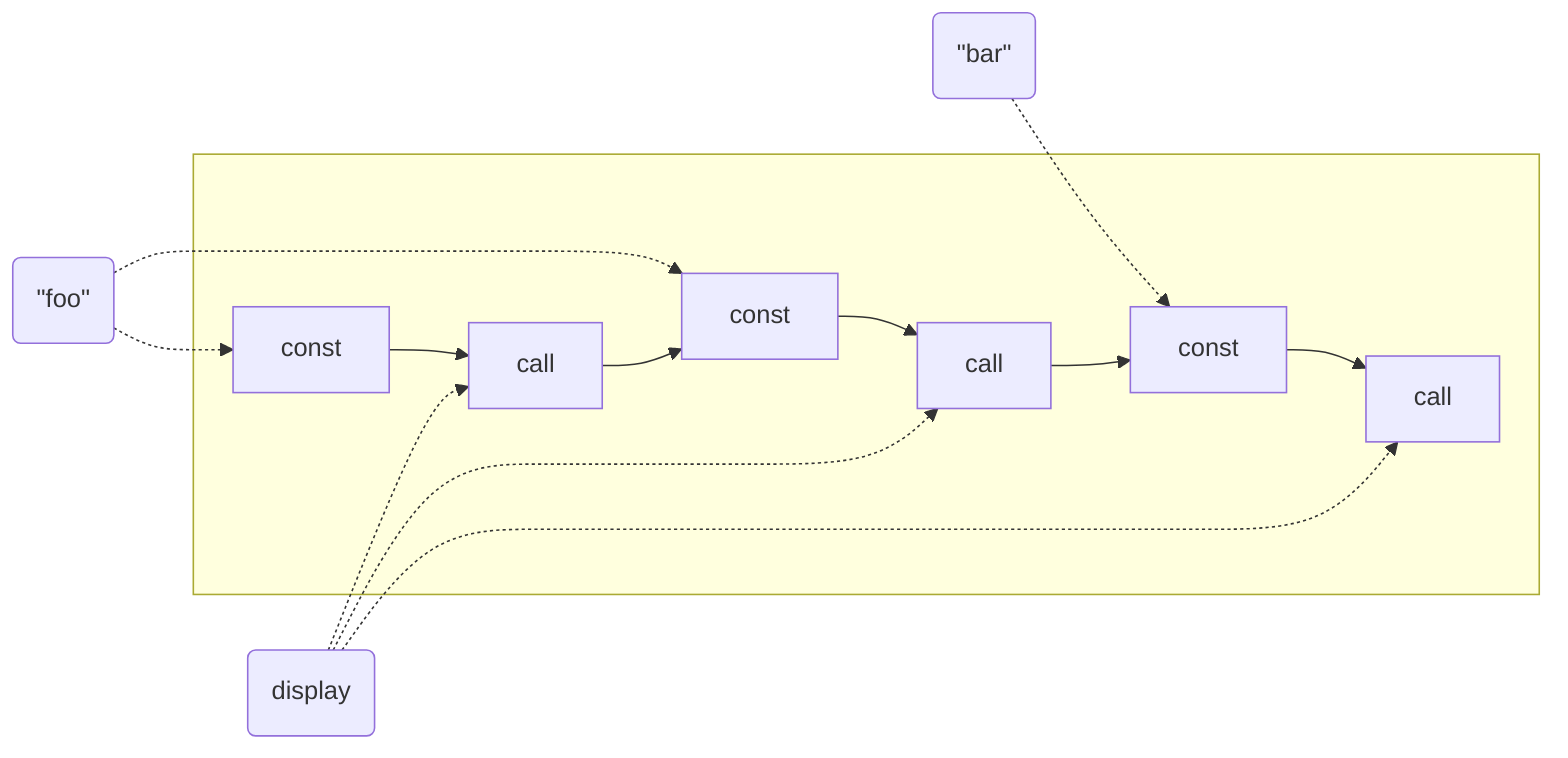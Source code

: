 flowchart LR
  d0(#quot;foo#quot;) -.-> c0
  d0 -.-> c2
  d1(#quot;bar#quot;) -.-> c4

  subgraph " "
    c0[const ] --> c1[call] --> c2
    c2[const] --> c3[call] --> c4
    c4[const] --> c5[call]
  end

  d2(display) -.-> c1
  d2 -.-> c3
  d2 -.-> c5